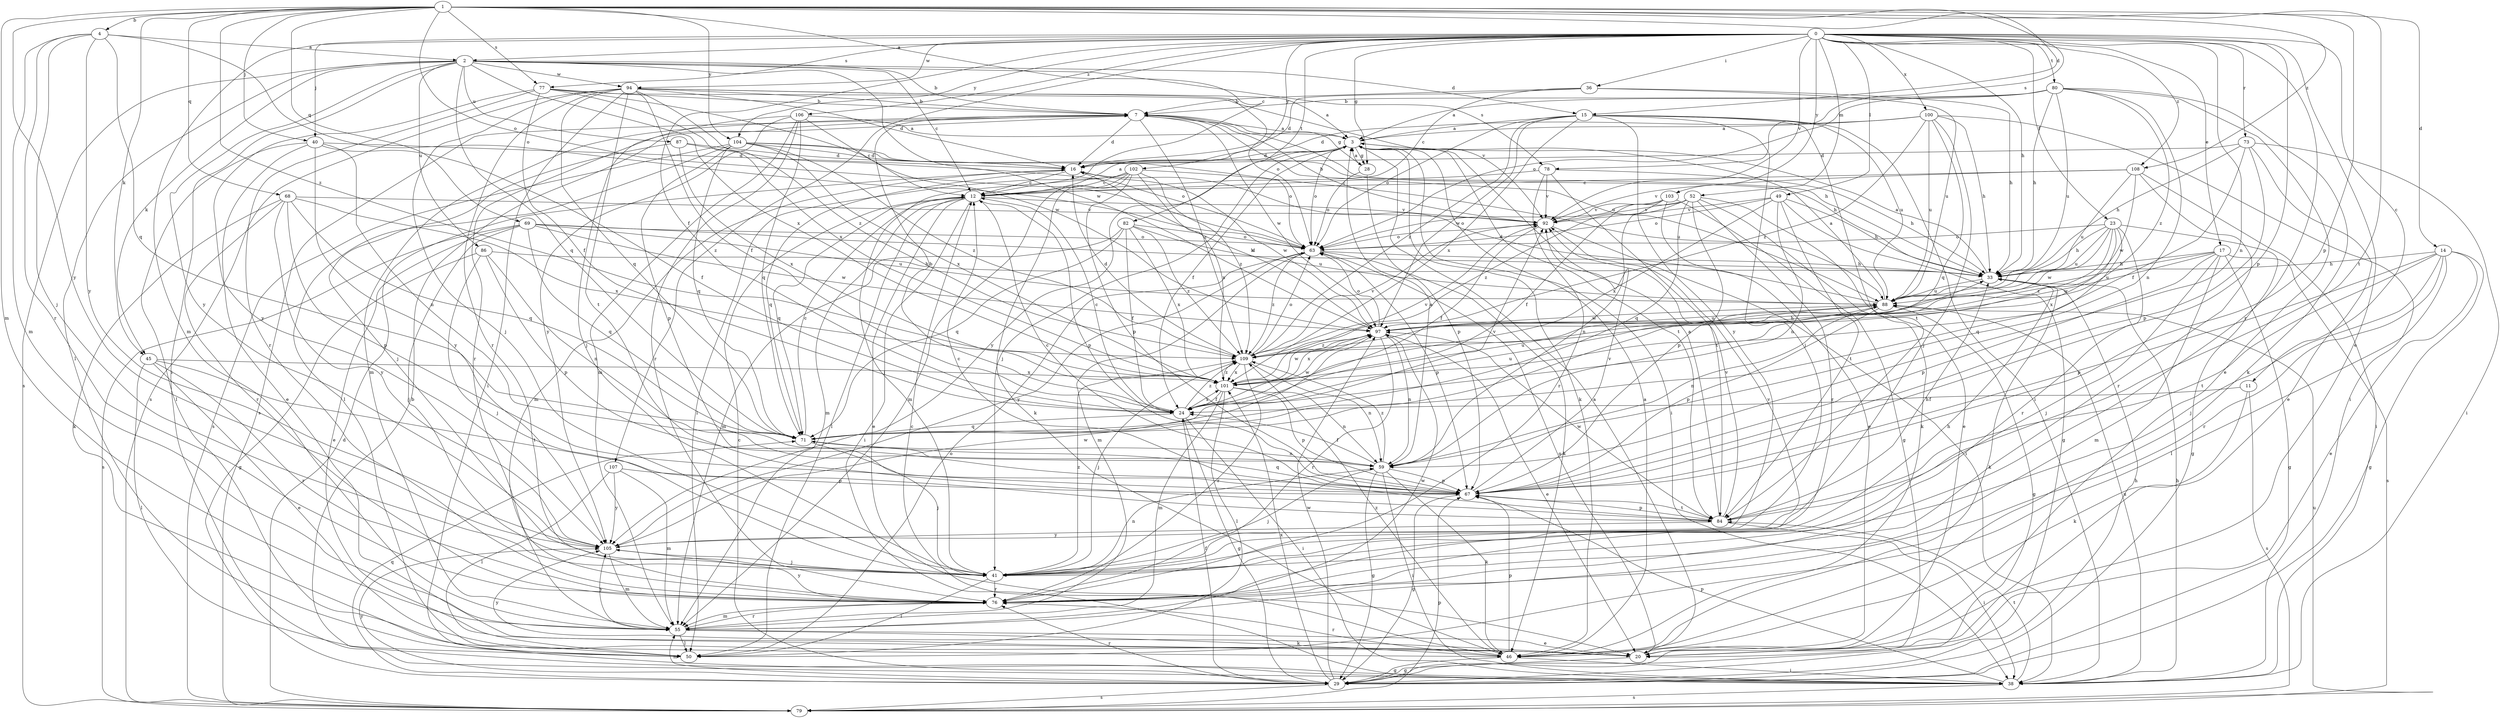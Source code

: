 strict digraph  {
0;
1;
2;
3;
4;
7;
11;
12;
14;
15;
16;
17;
20;
23;
24;
28;
29;
33;
36;
38;
40;
41;
45;
46;
49;
50;
52;
55;
59;
63;
67;
68;
69;
71;
73;
76;
77;
78;
79;
80;
82;
84;
86;
87;
88;
92;
94;
97;
100;
101;
102;
103;
104;
105;
106;
107;
108;
109;
0 -> 2  [label=a];
0 -> 11  [label=c];
0 -> 17  [label=e];
0 -> 20  [label=e];
0 -> 23  [label=f];
0 -> 24  [label=f];
0 -> 28  [label=g];
0 -> 33  [label=h];
0 -> 36  [label=i];
0 -> 40  [label=j];
0 -> 49  [label=l];
0 -> 52  [label=m];
0 -> 55  [label=m];
0 -> 59  [label=n];
0 -> 67  [label=p];
0 -> 73  [label=r];
0 -> 76  [label=r];
0 -> 77  [label=s];
0 -> 80  [label=t];
0 -> 82  [label=t];
0 -> 92  [label=v];
0 -> 94  [label=w];
0 -> 100  [label=x];
0 -> 102  [label=y];
0 -> 103  [label=y];
0 -> 104  [label=y];
0 -> 106  [label=z];
0 -> 107  [label=z];
0 -> 108  [label=z];
1 -> 4  [label=b];
1 -> 12  [label=c];
1 -> 14  [label=d];
1 -> 15  [label=d];
1 -> 40  [label=j];
1 -> 45  [label=k];
1 -> 55  [label=m];
1 -> 63  [label=o];
1 -> 67  [label=p];
1 -> 68  [label=q];
1 -> 69  [label=q];
1 -> 77  [label=s];
1 -> 78  [label=s];
1 -> 84  [label=t];
1 -> 104  [label=y];
1 -> 105  [label=y];
1 -> 108  [label=z];
1 -> 109  [label=z];
2 -> 7  [label=b];
2 -> 12  [label=c];
2 -> 15  [label=d];
2 -> 38  [label=i];
2 -> 45  [label=k];
2 -> 50  [label=l];
2 -> 71  [label=q];
2 -> 78  [label=s];
2 -> 79  [label=s];
2 -> 86  [label=u];
2 -> 87  [label=u];
2 -> 94  [label=w];
2 -> 97  [label=w];
2 -> 101  [label=x];
2 -> 105  [label=y];
3 -> 16  [label=d];
3 -> 24  [label=f];
3 -> 28  [label=g];
3 -> 38  [label=i];
3 -> 41  [label=j];
3 -> 46  [label=k];
3 -> 63  [label=o];
3 -> 84  [label=t];
3 -> 105  [label=y];
4 -> 2  [label=a];
4 -> 41  [label=j];
4 -> 55  [label=m];
4 -> 63  [label=o];
4 -> 71  [label=q];
4 -> 76  [label=r];
4 -> 105  [label=y];
7 -> 3  [label=a];
7 -> 16  [label=d];
7 -> 28  [label=g];
7 -> 33  [label=h];
7 -> 55  [label=m];
7 -> 76  [label=r];
7 -> 79  [label=s];
7 -> 88  [label=u];
7 -> 97  [label=w];
7 -> 109  [label=z];
11 -> 24  [label=f];
11 -> 46  [label=k];
11 -> 79  [label=s];
12 -> 3  [label=a];
12 -> 20  [label=e];
12 -> 38  [label=i];
12 -> 50  [label=l];
12 -> 55  [label=m];
12 -> 67  [label=p];
12 -> 71  [label=q];
12 -> 92  [label=v];
14 -> 20  [label=e];
14 -> 29  [label=g];
14 -> 33  [label=h];
14 -> 41  [label=j];
14 -> 50  [label=l];
14 -> 67  [label=p];
14 -> 76  [label=r];
14 -> 84  [label=t];
15 -> 3  [label=a];
15 -> 38  [label=i];
15 -> 41  [label=j];
15 -> 63  [label=o];
15 -> 84  [label=t];
15 -> 88  [label=u];
15 -> 97  [label=w];
15 -> 101  [label=x];
15 -> 105  [label=y];
15 -> 109  [label=z];
16 -> 12  [label=c];
16 -> 55  [label=m];
16 -> 71  [label=q];
16 -> 97  [label=w];
17 -> 29  [label=g];
17 -> 33  [label=h];
17 -> 41  [label=j];
17 -> 55  [label=m];
17 -> 67  [label=p];
17 -> 79  [label=s];
17 -> 88  [label=u];
17 -> 97  [label=w];
20 -> 3  [label=a];
20 -> 29  [label=g];
20 -> 63  [label=o];
20 -> 105  [label=y];
23 -> 29  [label=g];
23 -> 33  [label=h];
23 -> 63  [label=o];
23 -> 71  [label=q];
23 -> 76  [label=r];
23 -> 88  [label=u];
23 -> 97  [label=w];
23 -> 101  [label=x];
23 -> 109  [label=z];
24 -> 7  [label=b];
24 -> 12  [label=c];
24 -> 29  [label=g];
24 -> 38  [label=i];
24 -> 71  [label=q];
24 -> 88  [label=u];
24 -> 97  [label=w];
24 -> 101  [label=x];
24 -> 109  [label=z];
28 -> 3  [label=a];
28 -> 63  [label=o];
28 -> 67  [label=p];
29 -> 12  [label=c];
29 -> 24  [label=f];
29 -> 33  [label=h];
29 -> 55  [label=m];
29 -> 71  [label=q];
29 -> 76  [label=r];
29 -> 79  [label=s];
29 -> 97  [label=w];
29 -> 101  [label=x];
29 -> 105  [label=y];
33 -> 3  [label=a];
33 -> 46  [label=k];
33 -> 88  [label=u];
36 -> 7  [label=b];
36 -> 12  [label=c];
36 -> 16  [label=d];
36 -> 33  [label=h];
36 -> 88  [label=u];
38 -> 7  [label=b];
38 -> 33  [label=h];
38 -> 67  [label=p];
38 -> 79  [label=s];
38 -> 84  [label=t];
38 -> 88  [label=u];
40 -> 16  [label=d];
40 -> 20  [label=e];
40 -> 24  [label=f];
40 -> 50  [label=l];
40 -> 59  [label=n];
40 -> 105  [label=y];
41 -> 33  [label=h];
41 -> 50  [label=l];
41 -> 59  [label=n];
41 -> 76  [label=r];
41 -> 92  [label=v];
41 -> 109  [label=z];
45 -> 20  [label=e];
45 -> 50  [label=l];
45 -> 76  [label=r];
45 -> 84  [label=t];
45 -> 101  [label=x];
46 -> 3  [label=a];
46 -> 12  [label=c];
46 -> 29  [label=g];
46 -> 38  [label=i];
46 -> 67  [label=p];
46 -> 76  [label=r];
46 -> 109  [label=z];
49 -> 29  [label=g];
49 -> 33  [label=h];
49 -> 59  [label=n];
49 -> 63  [label=o];
49 -> 84  [label=t];
49 -> 92  [label=v];
49 -> 101  [label=x];
50 -> 63  [label=o];
52 -> 20  [label=e];
52 -> 46  [label=k];
52 -> 63  [label=o];
52 -> 67  [label=p];
52 -> 71  [label=q];
52 -> 76  [label=r];
52 -> 92  [label=v];
52 -> 109  [label=z];
55 -> 20  [label=e];
55 -> 46  [label=k];
55 -> 50  [label=l];
55 -> 76  [label=r];
55 -> 97  [label=w];
55 -> 105  [label=y];
59 -> 3  [label=a];
59 -> 24  [label=f];
59 -> 29  [label=g];
59 -> 38  [label=i];
59 -> 41  [label=j];
59 -> 46  [label=k];
59 -> 67  [label=p];
59 -> 109  [label=z];
63 -> 33  [label=h];
63 -> 46  [label=k];
63 -> 55  [label=m];
63 -> 67  [label=p];
63 -> 105  [label=y];
63 -> 109  [label=z];
67 -> 12  [label=c];
67 -> 29  [label=g];
67 -> 71  [label=q];
67 -> 84  [label=t];
67 -> 92  [label=v];
68 -> 46  [label=k];
68 -> 67  [label=p];
68 -> 71  [label=q];
68 -> 76  [label=r];
68 -> 92  [label=v];
68 -> 101  [label=x];
68 -> 105  [label=y];
69 -> 20  [label=e];
69 -> 33  [label=h];
69 -> 41  [label=j];
69 -> 63  [label=o];
69 -> 71  [label=q];
69 -> 79  [label=s];
69 -> 88  [label=u];
69 -> 97  [label=w];
71 -> 12  [label=c];
71 -> 41  [label=j];
71 -> 59  [label=n];
71 -> 92  [label=v];
73 -> 16  [label=d];
73 -> 20  [label=e];
73 -> 24  [label=f];
73 -> 33  [label=h];
73 -> 38  [label=i];
73 -> 67  [label=p];
76 -> 55  [label=m];
76 -> 105  [label=y];
77 -> 7  [label=b];
77 -> 24  [label=f];
77 -> 76  [label=r];
77 -> 92  [label=v];
77 -> 97  [label=w];
77 -> 101  [label=x];
77 -> 105  [label=y];
78 -> 12  [label=c];
78 -> 33  [label=h];
78 -> 76  [label=r];
78 -> 84  [label=t];
78 -> 92  [label=v];
79 -> 16  [label=d];
79 -> 67  [label=p];
79 -> 88  [label=u];
80 -> 3  [label=a];
80 -> 7  [label=b];
80 -> 20  [label=e];
80 -> 33  [label=h];
80 -> 46  [label=k];
80 -> 59  [label=n];
80 -> 63  [label=o];
80 -> 88  [label=u];
80 -> 109  [label=z];
82 -> 24  [label=f];
82 -> 55  [label=m];
82 -> 63  [label=o];
82 -> 71  [label=q];
82 -> 88  [label=u];
82 -> 101  [label=x];
82 -> 109  [label=z];
84 -> 3  [label=a];
84 -> 12  [label=c];
84 -> 33  [label=h];
84 -> 38  [label=i];
84 -> 67  [label=p];
84 -> 92  [label=v];
84 -> 97  [label=w];
84 -> 105  [label=y];
86 -> 29  [label=g];
86 -> 33  [label=h];
86 -> 41  [label=j];
86 -> 59  [label=n];
86 -> 67  [label=p];
87 -> 16  [label=d];
87 -> 41  [label=j];
87 -> 63  [label=o];
87 -> 101  [label=x];
88 -> 3  [label=a];
88 -> 16  [label=d];
88 -> 29  [label=g];
88 -> 59  [label=n];
88 -> 67  [label=p];
88 -> 97  [label=w];
92 -> 7  [label=b];
92 -> 24  [label=f];
92 -> 38  [label=i];
92 -> 63  [label=o];
94 -> 3  [label=a];
94 -> 7  [label=b];
94 -> 16  [label=d];
94 -> 24  [label=f];
94 -> 38  [label=i];
94 -> 41  [label=j];
94 -> 63  [label=o];
94 -> 71  [label=q];
94 -> 76  [label=r];
94 -> 79  [label=s];
94 -> 84  [label=t];
94 -> 109  [label=z];
97 -> 16  [label=d];
97 -> 20  [label=e];
97 -> 59  [label=n];
97 -> 63  [label=o];
97 -> 76  [label=r];
97 -> 88  [label=u];
97 -> 101  [label=x];
97 -> 109  [label=z];
100 -> 3  [label=a];
100 -> 16  [label=d];
100 -> 33  [label=h];
100 -> 38  [label=i];
100 -> 41  [label=j];
100 -> 71  [label=q];
100 -> 88  [label=u];
100 -> 109  [label=z];
101 -> 24  [label=f];
101 -> 50  [label=l];
101 -> 55  [label=m];
101 -> 59  [label=n];
101 -> 67  [label=p];
101 -> 88  [label=u];
101 -> 92  [label=v];
101 -> 97  [label=w];
101 -> 109  [label=z];
102 -> 12  [label=c];
102 -> 41  [label=j];
102 -> 46  [label=k];
102 -> 50  [label=l];
102 -> 55  [label=m];
102 -> 67  [label=p];
102 -> 88  [label=u];
102 -> 101  [label=x];
102 -> 109  [label=z];
103 -> 20  [label=e];
103 -> 24  [label=f];
103 -> 29  [label=g];
103 -> 59  [label=n];
103 -> 92  [label=v];
104 -> 16  [label=d];
104 -> 33  [label=h];
104 -> 50  [label=l];
104 -> 63  [label=o];
104 -> 67  [label=p];
104 -> 71  [label=q];
104 -> 79  [label=s];
104 -> 101  [label=x];
104 -> 109  [label=z];
105 -> 41  [label=j];
105 -> 55  [label=m];
105 -> 97  [label=w];
106 -> 3  [label=a];
106 -> 12  [label=c];
106 -> 41  [label=j];
106 -> 55  [label=m];
106 -> 71  [label=q];
106 -> 76  [label=r];
106 -> 105  [label=y];
107 -> 50  [label=l];
107 -> 55  [label=m];
107 -> 67  [label=p];
107 -> 105  [label=y];
108 -> 12  [label=c];
108 -> 38  [label=i];
108 -> 76  [label=r];
108 -> 88  [label=u];
108 -> 92  [label=v];
108 -> 97  [label=w];
109 -> 16  [label=d];
109 -> 33  [label=h];
109 -> 41  [label=j];
109 -> 59  [label=n];
109 -> 63  [label=o];
109 -> 76  [label=r];
109 -> 92  [label=v];
109 -> 101  [label=x];
}
